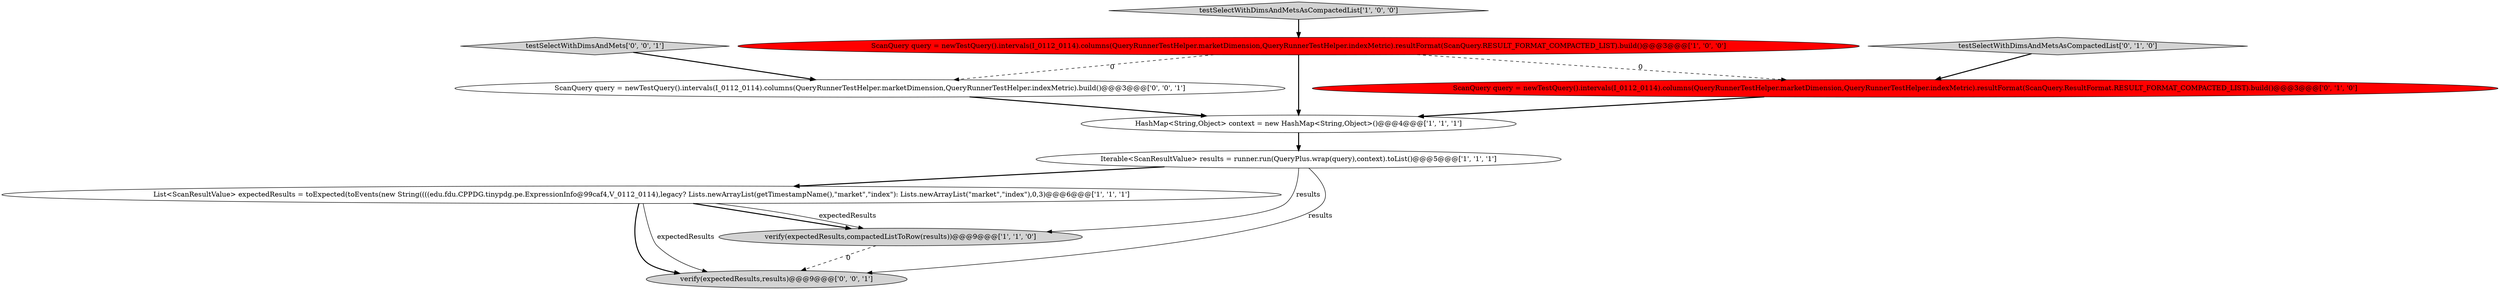 digraph {
3 [style = filled, label = "testSelectWithDimsAndMetsAsCompactedList['1', '0', '0']", fillcolor = lightgray, shape = diamond image = "AAA0AAABBB1BBB"];
0 [style = filled, label = "Iterable<ScanResultValue> results = runner.run(QueryPlus.wrap(query),context).toList()@@@5@@@['1', '1', '1']", fillcolor = white, shape = ellipse image = "AAA0AAABBB1BBB"];
7 [style = filled, label = "ScanQuery query = newTestQuery().intervals(I_0112_0114).columns(QueryRunnerTestHelper.marketDimension,QueryRunnerTestHelper.indexMetric).resultFormat(ScanQuery.ResultFormat.RESULT_FORMAT_COMPACTED_LIST).build()@@@3@@@['0', '1', '0']", fillcolor = red, shape = ellipse image = "AAA1AAABBB2BBB"];
5 [style = filled, label = "verify(expectedResults,compactedListToRow(results))@@@9@@@['1', '1', '0']", fillcolor = lightgray, shape = ellipse image = "AAA0AAABBB1BBB"];
8 [style = filled, label = "testSelectWithDimsAndMets['0', '0', '1']", fillcolor = lightgray, shape = diamond image = "AAA0AAABBB3BBB"];
1 [style = filled, label = "HashMap<String,Object> context = new HashMap<String,Object>()@@@4@@@['1', '1', '1']", fillcolor = white, shape = ellipse image = "AAA0AAABBB1BBB"];
6 [style = filled, label = "testSelectWithDimsAndMetsAsCompactedList['0', '1', '0']", fillcolor = lightgray, shape = diamond image = "AAA0AAABBB2BBB"];
10 [style = filled, label = "ScanQuery query = newTestQuery().intervals(I_0112_0114).columns(QueryRunnerTestHelper.marketDimension,QueryRunnerTestHelper.indexMetric).build()@@@3@@@['0', '0', '1']", fillcolor = white, shape = ellipse image = "AAA0AAABBB3BBB"];
2 [style = filled, label = "ScanQuery query = newTestQuery().intervals(I_0112_0114).columns(QueryRunnerTestHelper.marketDimension,QueryRunnerTestHelper.indexMetric).resultFormat(ScanQuery.RESULT_FORMAT_COMPACTED_LIST).build()@@@3@@@['1', '0', '0']", fillcolor = red, shape = ellipse image = "AAA1AAABBB1BBB"];
4 [style = filled, label = "List<ScanResultValue> expectedResults = toExpected(toEvents(new String((((edu.fdu.CPPDG.tinypdg.pe.ExpressionInfo@99caf4,V_0112_0114),legacy? Lists.newArrayList(getTimestampName(),\"market\",\"index\"): Lists.newArrayList(\"market\",\"index\"),0,3)@@@6@@@['1', '1', '1']", fillcolor = white, shape = ellipse image = "AAA0AAABBB1BBB"];
9 [style = filled, label = "verify(expectedResults,results)@@@9@@@['0', '0', '1']", fillcolor = lightgray, shape = ellipse image = "AAA0AAABBB3BBB"];
4->9 [style = bold, label=""];
8->10 [style = bold, label=""];
5->9 [style = dashed, label="0"];
0->9 [style = solid, label="results"];
7->1 [style = bold, label=""];
1->0 [style = bold, label=""];
3->2 [style = bold, label=""];
6->7 [style = bold, label=""];
10->1 [style = bold, label=""];
0->5 [style = solid, label="results"];
0->4 [style = bold, label=""];
2->7 [style = dashed, label="0"];
4->5 [style = bold, label=""];
4->5 [style = solid, label="expectedResults"];
2->1 [style = bold, label=""];
4->9 [style = solid, label="expectedResults"];
2->10 [style = dashed, label="0"];
}
